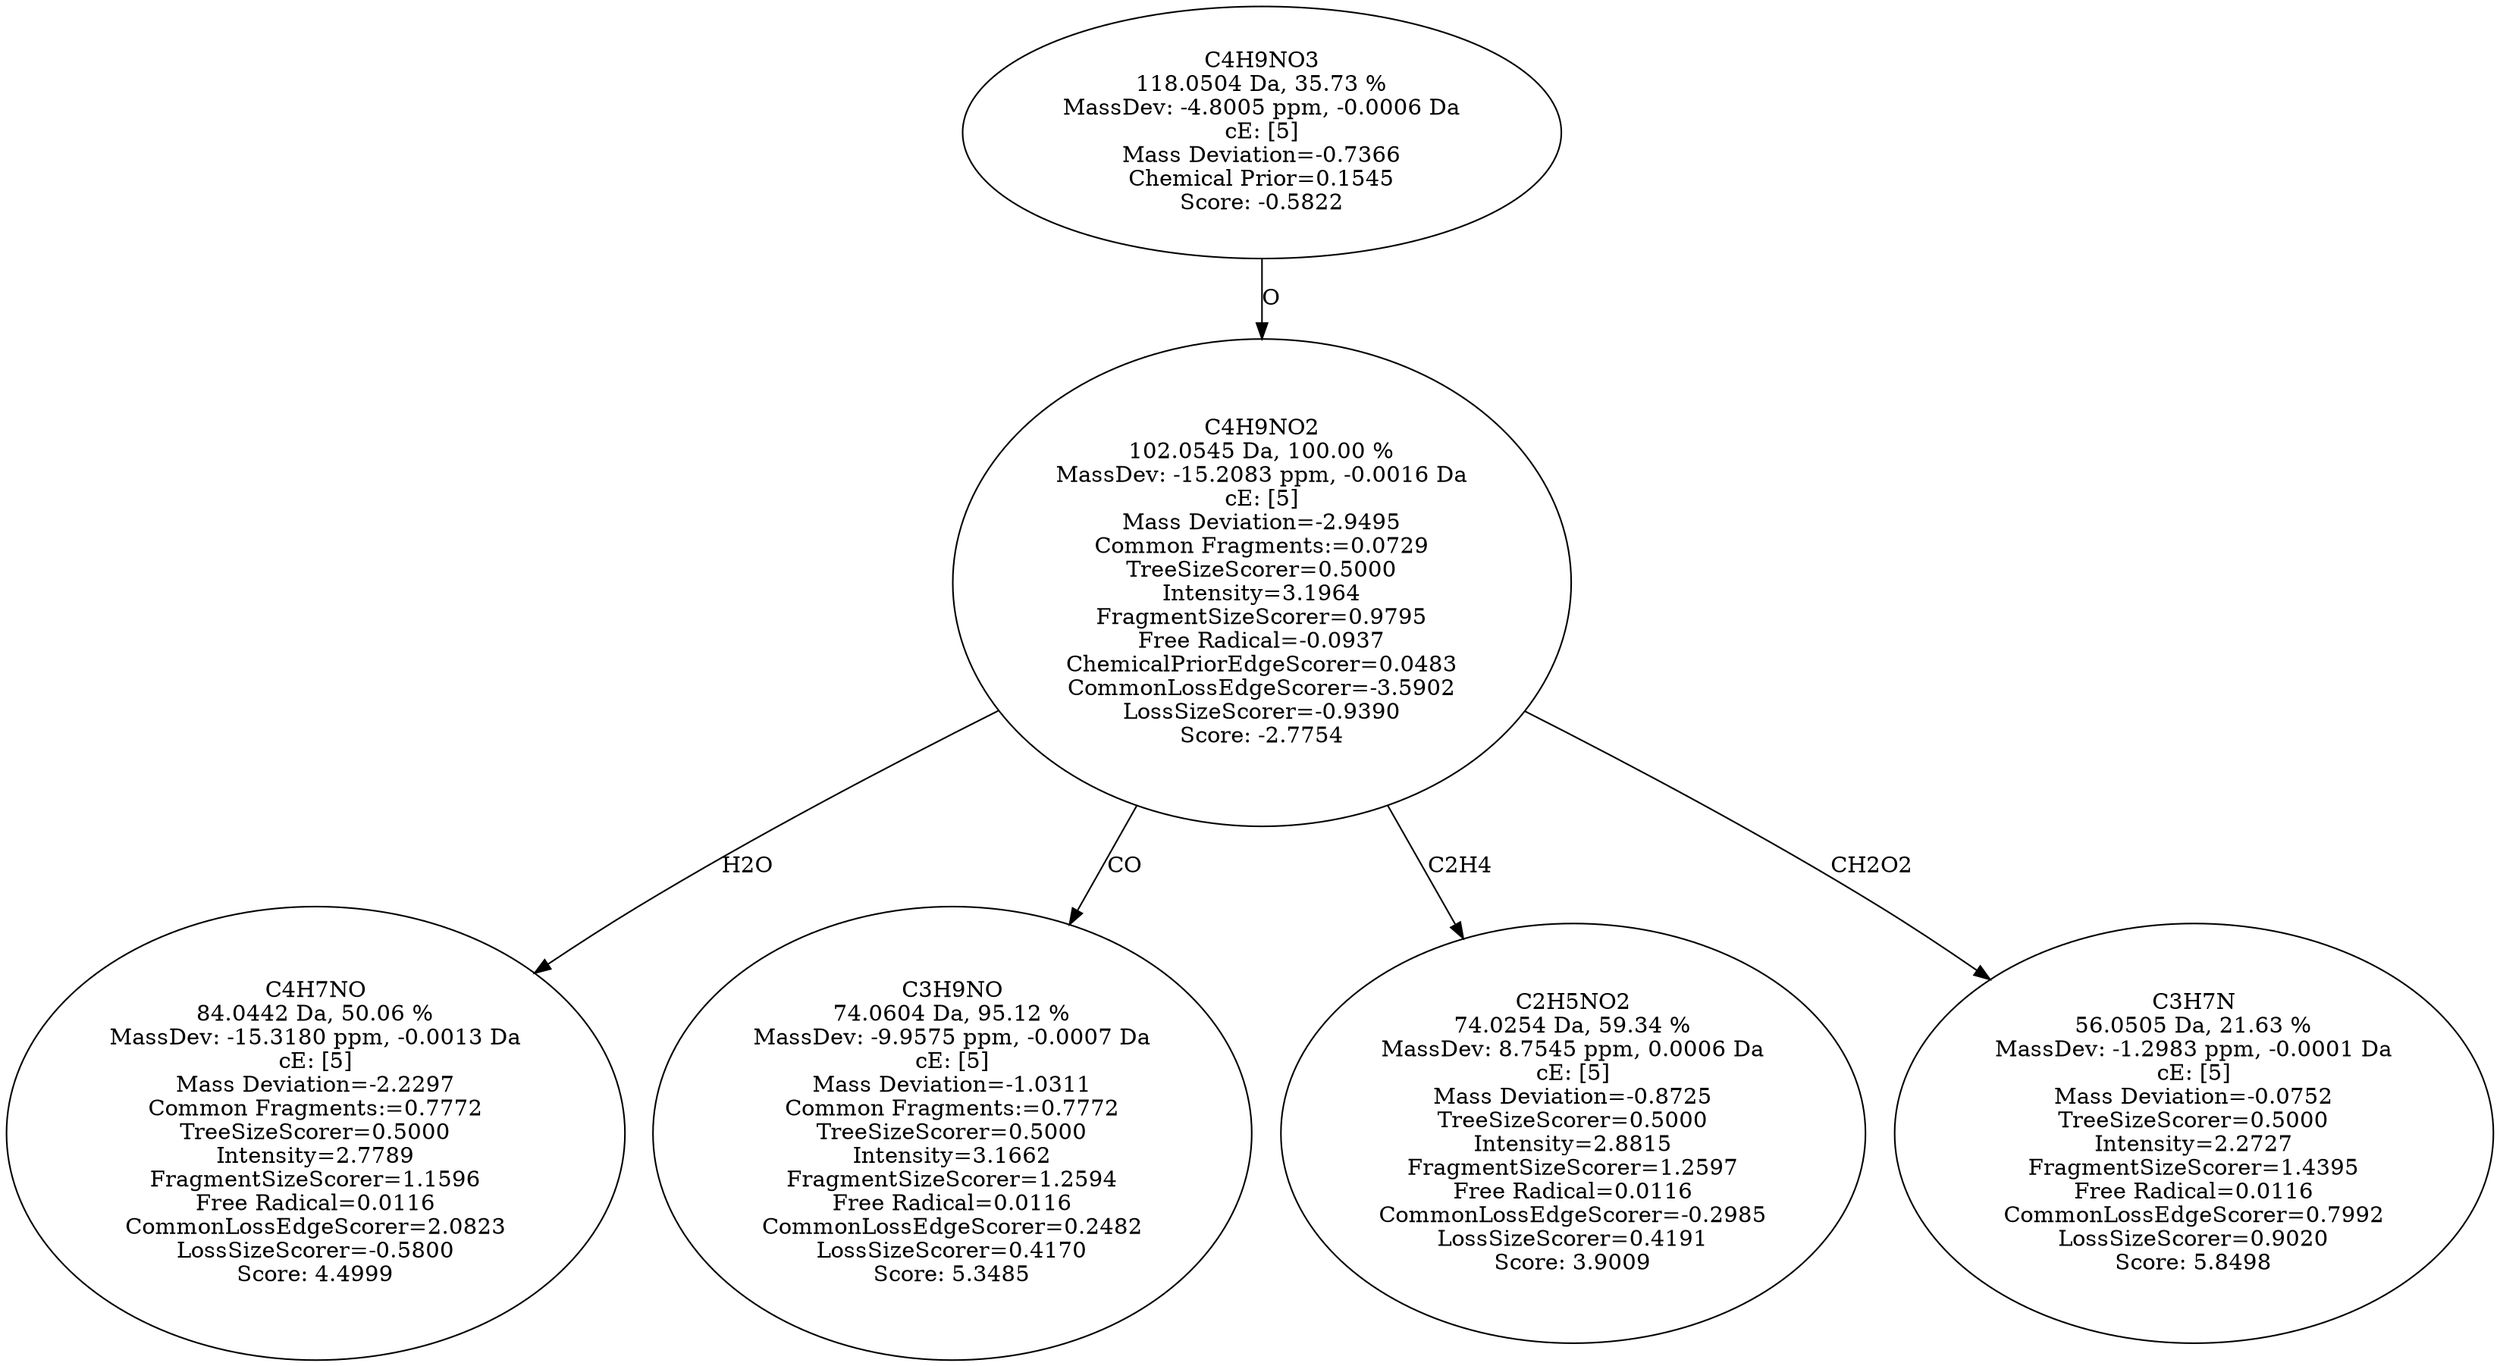 strict digraph {
v1 [label="C4H7NO\n84.0442 Da, 50.06 %\nMassDev: -15.3180 ppm, -0.0013 Da\ncE: [5]\nMass Deviation=-2.2297\nCommon Fragments:=0.7772\nTreeSizeScorer=0.5000\nIntensity=2.7789\nFragmentSizeScorer=1.1596\nFree Radical=0.0116\nCommonLossEdgeScorer=2.0823\nLossSizeScorer=-0.5800\nScore: 4.4999"];
v2 [label="C3H9NO\n74.0604 Da, 95.12 %\nMassDev: -9.9575 ppm, -0.0007 Da\ncE: [5]\nMass Deviation=-1.0311\nCommon Fragments:=0.7772\nTreeSizeScorer=0.5000\nIntensity=3.1662\nFragmentSizeScorer=1.2594\nFree Radical=0.0116\nCommonLossEdgeScorer=0.2482\nLossSizeScorer=0.4170\nScore: 5.3485"];
v3 [label="C2H5NO2\n74.0254 Da, 59.34 %\nMassDev: 8.7545 ppm, 0.0006 Da\ncE: [5]\nMass Deviation=-0.8725\nTreeSizeScorer=0.5000\nIntensity=2.8815\nFragmentSizeScorer=1.2597\nFree Radical=0.0116\nCommonLossEdgeScorer=-0.2985\nLossSizeScorer=0.4191\nScore: 3.9009"];
v4 [label="C3H7N\n56.0505 Da, 21.63 %\nMassDev: -1.2983 ppm, -0.0001 Da\ncE: [5]\nMass Deviation=-0.0752\nTreeSizeScorer=0.5000\nIntensity=2.2727\nFragmentSizeScorer=1.4395\nFree Radical=0.0116\nCommonLossEdgeScorer=0.7992\nLossSizeScorer=0.9020\nScore: 5.8498"];
v5 [label="C4H9NO2\n102.0545 Da, 100.00 %\nMassDev: -15.2083 ppm, -0.0016 Da\ncE: [5]\nMass Deviation=-2.9495\nCommon Fragments:=0.0729\nTreeSizeScorer=0.5000\nIntensity=3.1964\nFragmentSizeScorer=0.9795\nFree Radical=-0.0937\nChemicalPriorEdgeScorer=0.0483\nCommonLossEdgeScorer=-3.5902\nLossSizeScorer=-0.9390\nScore: -2.7754"];
v6 [label="C4H9NO3\n118.0504 Da, 35.73 %\nMassDev: -4.8005 ppm, -0.0006 Da\ncE: [5]\nMass Deviation=-0.7366\nChemical Prior=0.1545\nScore: -0.5822"];
v5 -> v1 [label="H2O"];
v5 -> v2 [label="CO"];
v5 -> v3 [label="C2H4"];
v5 -> v4 [label="CH2O2"];
v6 -> v5 [label="O"];
}